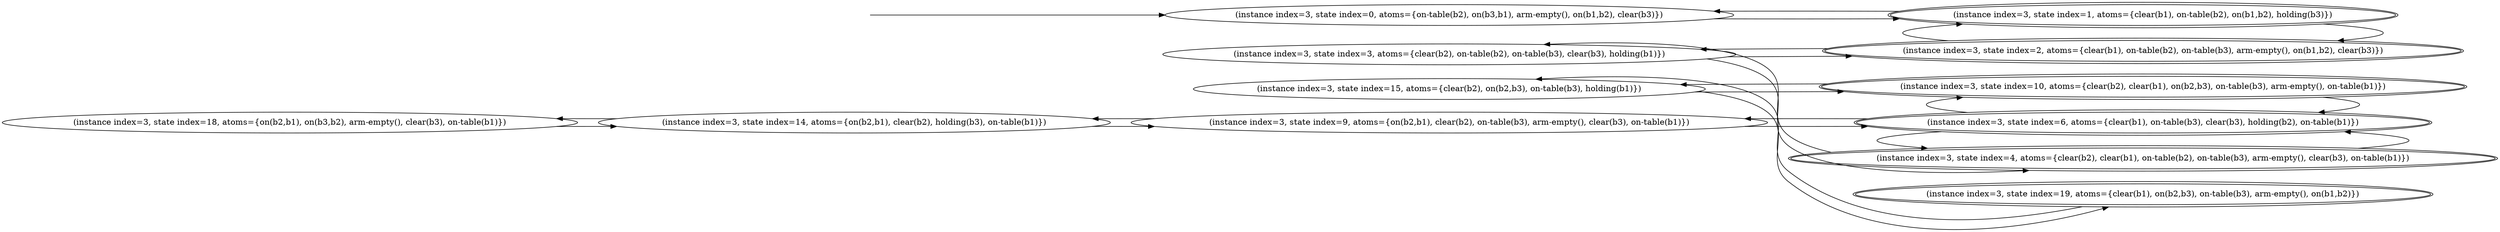 digraph {
rankdir="LR"
s18[label="(instance index=3, state index=18, atoms={on(b2,b1), on(b3,b2), arm-empty(), clear(b3), on-table(b1)})"]
s14[label="(instance index=3, state index=14, atoms={on(b2,b1), clear(b2), holding(b3), on-table(b1)})"]
s0[label="(instance index=3, state index=0, atoms={on-table(b2), on(b3,b1), arm-empty(), on(b1,b2), clear(b3)})"]
s3[label="(instance index=3, state index=3, atoms={clear(b2), on-table(b2), on-table(b3), clear(b3), holding(b1)})"]
s9[label="(instance index=3, state index=9, atoms={on(b2,b1), clear(b2), on-table(b3), arm-empty(), clear(b3), on-table(b1)})"]
s15[label="(instance index=3, state index=15, atoms={clear(b2), on(b2,b3), on-table(b3), holding(b1)})"]
s1[peripheries=2,label="(instance index=3, state index=1, atoms={clear(b1), on-table(b2), on(b1,b2), holding(b3)})"]
s2[peripheries=2,label="(instance index=3, state index=2, atoms={clear(b1), on-table(b2), on-table(b3), arm-empty(), on(b1,b2), clear(b3)})"]
s4[peripheries=2,label="(instance index=3, state index=4, atoms={clear(b2), clear(b1), on-table(b2), on-table(b3), arm-empty(), clear(b3), on-table(b1)})"]
s10[peripheries=2,label="(instance index=3, state index=10, atoms={clear(b2), clear(b1), on(b2,b3), on-table(b3), arm-empty(), on-table(b1)})"]
s6[peripheries=2,label="(instance index=3, state index=6, atoms={clear(b1), on-table(b3), clear(b3), holding(b2), on-table(b1)})"]
s19[peripheries=2,label="(instance index=3, state index=19, atoms={clear(b1), on(b2,b3), on-table(b3), arm-empty(), on(b1,b2)})"]
Dangling [ label = "", style = invis ]
{ rank = same; Dangling }
Dangling -> s0
{ rank = same; s0}
{ rank = same; s14}
{ rank = same; s0,s3,s9,s15}
{ rank = same; s1,s2,s4,s10,s6,s19}
{
s18->s14
}
{
s14->s18
s14->s9
}
{
s0->s1
s3->s4
s3->s2
s9->s6
s9->s14
s15->s19
s15->s10
}
{
s1->s2
s1->s0
s2->s3
s2->s1
s4->s6
s4->s3
s10->s15
s10->s6
s6->s4
s6->s10
s6->s9
s19->s15
}
}
